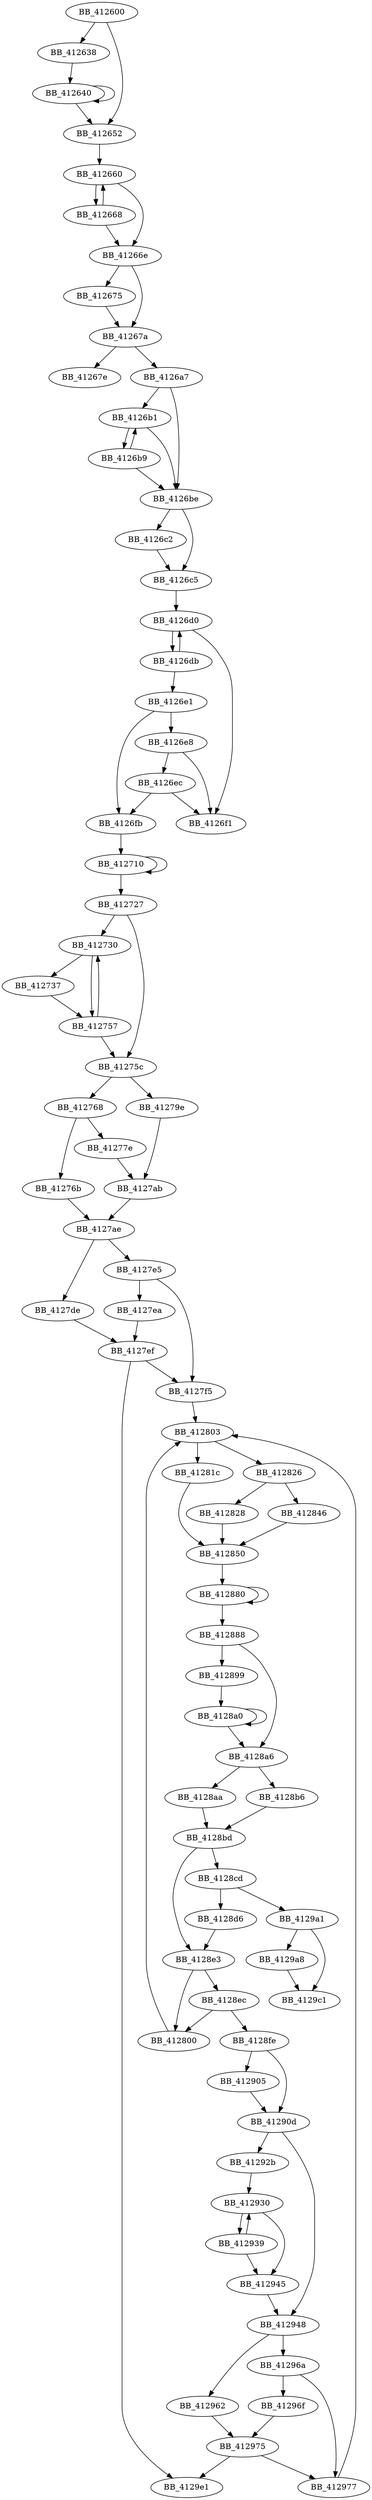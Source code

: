 DiGraph sub_412600{
BB_412600->BB_412638
BB_412600->BB_412652
BB_412638->BB_412640
BB_412640->BB_412640
BB_412640->BB_412652
BB_412652->BB_412660
BB_412660->BB_412668
BB_412660->BB_41266e
BB_412668->BB_412660
BB_412668->BB_41266e
BB_41266e->BB_412675
BB_41266e->BB_41267a
BB_412675->BB_41267a
BB_41267a->BB_41267e
BB_41267a->BB_4126a7
BB_4126a7->BB_4126b1
BB_4126a7->BB_4126be
BB_4126b1->BB_4126b9
BB_4126b1->BB_4126be
BB_4126b9->BB_4126b1
BB_4126b9->BB_4126be
BB_4126be->BB_4126c2
BB_4126be->BB_4126c5
BB_4126c2->BB_4126c5
BB_4126c5->BB_4126d0
BB_4126d0->BB_4126db
BB_4126d0->BB_4126f1
BB_4126db->BB_4126d0
BB_4126db->BB_4126e1
BB_4126e1->BB_4126e8
BB_4126e1->BB_4126fb
BB_4126e8->BB_4126ec
BB_4126e8->BB_4126f1
BB_4126ec->BB_4126f1
BB_4126ec->BB_4126fb
BB_4126fb->BB_412710
BB_412710->BB_412710
BB_412710->BB_412727
BB_412727->BB_412730
BB_412727->BB_41275c
BB_412730->BB_412737
BB_412730->BB_412757
BB_412737->BB_412757
BB_412757->BB_412730
BB_412757->BB_41275c
BB_41275c->BB_412768
BB_41275c->BB_41279e
BB_412768->BB_41276b
BB_412768->BB_41277e
BB_41276b->BB_4127ae
BB_41277e->BB_4127ab
BB_41279e->BB_4127ab
BB_4127ab->BB_4127ae
BB_4127ae->BB_4127de
BB_4127ae->BB_4127e5
BB_4127de->BB_4127ef
BB_4127e5->BB_4127ea
BB_4127e5->BB_4127f5
BB_4127ea->BB_4127ef
BB_4127ef->BB_4127f5
BB_4127ef->BB_4129e1
BB_4127f5->BB_412803
BB_412800->BB_412803
BB_412803->BB_41281c
BB_412803->BB_412826
BB_41281c->BB_412850
BB_412826->BB_412828
BB_412826->BB_412846
BB_412828->BB_412850
BB_412846->BB_412850
BB_412850->BB_412880
BB_412880->BB_412880
BB_412880->BB_412888
BB_412888->BB_412899
BB_412888->BB_4128a6
BB_412899->BB_4128a0
BB_4128a0->BB_4128a0
BB_4128a0->BB_4128a6
BB_4128a6->BB_4128aa
BB_4128a6->BB_4128b6
BB_4128aa->BB_4128bd
BB_4128b6->BB_4128bd
BB_4128bd->BB_4128cd
BB_4128bd->BB_4128e3
BB_4128cd->BB_4128d6
BB_4128cd->BB_4129a1
BB_4128d6->BB_4128e3
BB_4128e3->BB_412800
BB_4128e3->BB_4128ec
BB_4128ec->BB_412800
BB_4128ec->BB_4128fe
BB_4128fe->BB_412905
BB_4128fe->BB_41290d
BB_412905->BB_41290d
BB_41290d->BB_41292b
BB_41290d->BB_412948
BB_41292b->BB_412930
BB_412930->BB_412939
BB_412930->BB_412945
BB_412939->BB_412930
BB_412939->BB_412945
BB_412945->BB_412948
BB_412948->BB_412962
BB_412948->BB_41296a
BB_412962->BB_412975
BB_41296a->BB_41296f
BB_41296a->BB_412977
BB_41296f->BB_412975
BB_412975->BB_412977
BB_412975->BB_4129e1
BB_412977->BB_412803
BB_4129a1->BB_4129a8
BB_4129a1->BB_4129c1
BB_4129a8->BB_4129c1
}
